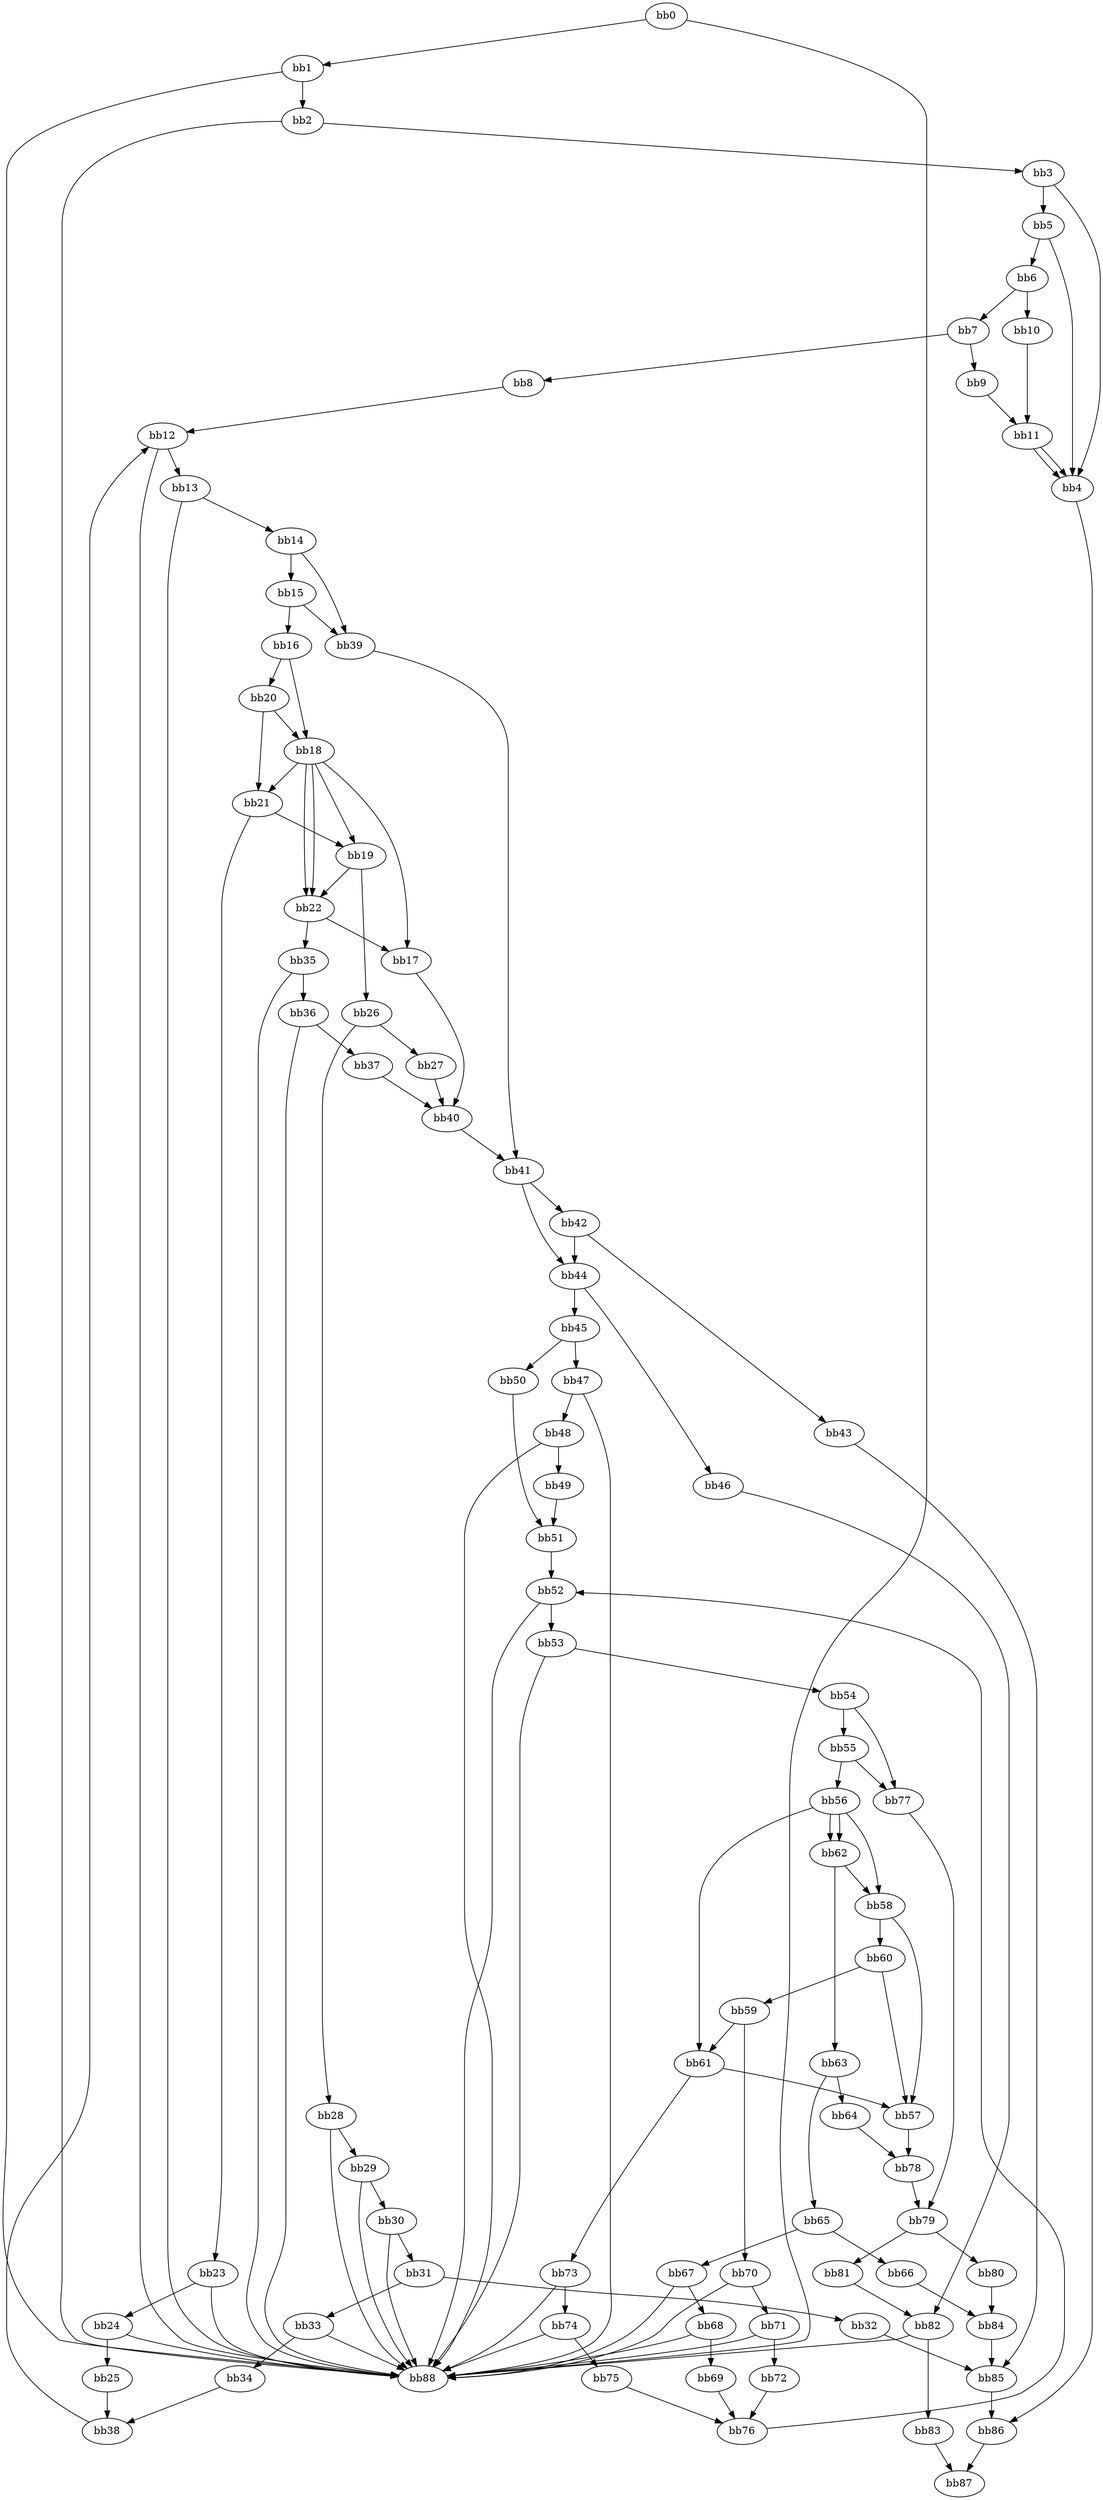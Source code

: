 digraph {
    0 [ label = "bb0\l" ]
    1 [ label = "bb1\l" ]
    2 [ label = "bb2\l" ]
    3 [ label = "bb3\l" ]
    4 [ label = "bb4\l" ]
    5 [ label = "bb5\l" ]
    6 [ label = "bb6\l" ]
    7 [ label = "bb7\l" ]
    8 [ label = "bb8\l" ]
    9 [ label = "bb9\l" ]
    10 [ label = "bb10\l" ]
    11 [ label = "bb11\l" ]
    12 [ label = "bb12\l" ]
    13 [ label = "bb13\l" ]
    14 [ label = "bb14\l" ]
    15 [ label = "bb15\l" ]
    16 [ label = "bb16\l" ]
    17 [ label = "bb17\l" ]
    18 [ label = "bb18\l" ]
    19 [ label = "bb19\l" ]
    20 [ label = "bb20\l" ]
    21 [ label = "bb21\l" ]
    22 [ label = "bb22\l" ]
    23 [ label = "bb23\l" ]
    24 [ label = "bb24\l" ]
    25 [ label = "bb25\l" ]
    26 [ label = "bb26\l" ]
    27 [ label = "bb27\l" ]
    28 [ label = "bb28\l" ]
    29 [ label = "bb29\l" ]
    30 [ label = "bb30\l" ]
    31 [ label = "bb31\l" ]
    32 [ label = "bb32\l" ]
    33 [ label = "bb33\l" ]
    34 [ label = "bb34\l" ]
    35 [ label = "bb35\l" ]
    36 [ label = "bb36\l" ]
    37 [ label = "bb37\l" ]
    38 [ label = "bb38\l" ]
    39 [ label = "bb39\l" ]
    40 [ label = "bb40\l" ]
    41 [ label = "bb41\l" ]
    42 [ label = "bb42\l" ]
    43 [ label = "bb43\l" ]
    44 [ label = "bb44\l" ]
    45 [ label = "bb45\l" ]
    46 [ label = "bb46\l" ]
    47 [ label = "bb47\l" ]
    48 [ label = "bb48\l" ]
    49 [ label = "bb49\l" ]
    50 [ label = "bb50\l" ]
    51 [ label = "bb51\l" ]
    52 [ label = "bb52\l" ]
    53 [ label = "bb53\l" ]
    54 [ label = "bb54\l" ]
    55 [ label = "bb55\l" ]
    56 [ label = "bb56\l" ]
    57 [ label = "bb57\l" ]
    58 [ label = "bb58\l" ]
    59 [ label = "bb59\l" ]
    60 [ label = "bb60\l" ]
    61 [ label = "bb61\l" ]
    62 [ label = "bb62\l" ]
    63 [ label = "bb63\l" ]
    64 [ label = "bb64\l" ]
    65 [ label = "bb65\l" ]
    66 [ label = "bb66\l" ]
    67 [ label = "bb67\l" ]
    68 [ label = "bb68\l" ]
    69 [ label = "bb69\l" ]
    70 [ label = "bb70\l" ]
    71 [ label = "bb71\l" ]
    72 [ label = "bb72\l" ]
    73 [ label = "bb73\l" ]
    74 [ label = "bb74\l" ]
    75 [ label = "bb75\l" ]
    76 [ label = "bb76\l" ]
    77 [ label = "bb77\l" ]
    78 [ label = "bb78\l" ]
    79 [ label = "bb79\l" ]
    80 [ label = "bb80\l" ]
    81 [ label = "bb81\l" ]
    82 [ label = "bb82\l" ]
    83 [ label = "bb83\l" ]
    84 [ label = "bb84\l" ]
    85 [ label = "bb85\l" ]
    86 [ label = "bb86\l" ]
    87 [ label = "bb87\l" ]
    88 [ label = "bb88\l" ]
    0 -> 1 [ ]
    0 -> 88 [ ]
    1 -> 2 [ ]
    1 -> 88 [ ]
    2 -> 3 [ ]
    2 -> 88 [ ]
    3 -> 4 [ ]
    3 -> 5 [ ]
    4 -> 86 [ ]
    5 -> 4 [ ]
    5 -> 6 [ ]
    6 -> 7 [ ]
    6 -> 10 [ ]
    7 -> 8 [ ]
    7 -> 9 [ ]
    8 -> 12 [ ]
    9 -> 11 [ ]
    10 -> 11 [ ]
    11 -> 4 [ ]
    11 -> 4 [ ]
    12 -> 13 [ ]
    12 -> 88 [ ]
    13 -> 14 [ ]
    13 -> 88 [ ]
    14 -> 15 [ ]
    14 -> 39 [ ]
    15 -> 16 [ ]
    15 -> 39 [ ]
    16 -> 18 [ ]
    16 -> 20 [ ]
    17 -> 40 [ ]
    18 -> 17 [ ]
    18 -> 19 [ ]
    18 -> 21 [ ]
    18 -> 22 [ ]
    18 -> 22 [ ]
    19 -> 22 [ ]
    19 -> 26 [ ]
    20 -> 18 [ ]
    20 -> 21 [ ]
    21 -> 19 [ ]
    21 -> 23 [ ]
    22 -> 17 [ ]
    22 -> 35 [ ]
    23 -> 24 [ ]
    23 -> 88 [ ]
    24 -> 25 [ ]
    24 -> 88 [ ]
    25 -> 38 [ ]
    26 -> 27 [ ]
    26 -> 28 [ ]
    27 -> 40 [ ]
    28 -> 29 [ ]
    28 -> 88 [ ]
    29 -> 30 [ ]
    29 -> 88 [ ]
    30 -> 31 [ ]
    30 -> 88 [ ]
    31 -> 32 [ ]
    31 -> 33 [ ]
    32 -> 85 [ ]
    33 -> 34 [ ]
    33 -> 88 [ ]
    34 -> 38 [ ]
    35 -> 36 [ ]
    35 -> 88 [ ]
    36 -> 37 [ ]
    36 -> 88 [ ]
    37 -> 40 [ ]
    38 -> 12 [ ]
    39 -> 41 [ ]
    40 -> 41 [ ]
    41 -> 42 [ ]
    41 -> 44 [ ]
    42 -> 43 [ ]
    42 -> 44 [ ]
    43 -> 85 [ ]
    44 -> 45 [ ]
    44 -> 46 [ ]
    45 -> 47 [ ]
    45 -> 50 [ ]
    46 -> 82 [ ]
    47 -> 48 [ ]
    47 -> 88 [ ]
    48 -> 49 [ ]
    48 -> 88 [ ]
    49 -> 51 [ ]
    50 -> 51 [ ]
    51 -> 52 [ ]
    52 -> 53 [ ]
    52 -> 88 [ ]
    53 -> 54 [ ]
    53 -> 88 [ ]
    54 -> 55 [ ]
    54 -> 77 [ ]
    55 -> 56 [ ]
    55 -> 77 [ ]
    56 -> 58 [ ]
    56 -> 61 [ ]
    56 -> 62 [ ]
    56 -> 62 [ ]
    57 -> 78 [ ]
    58 -> 57 [ ]
    58 -> 60 [ ]
    59 -> 61 [ ]
    59 -> 70 [ ]
    60 -> 57 [ ]
    60 -> 59 [ ]
    61 -> 57 [ ]
    61 -> 73 [ ]
    62 -> 58 [ ]
    62 -> 63 [ ]
    63 -> 64 [ ]
    63 -> 65 [ ]
    64 -> 78 [ ]
    65 -> 66 [ ]
    65 -> 67 [ ]
    66 -> 84 [ ]
    67 -> 68 [ ]
    67 -> 88 [ ]
    68 -> 69 [ ]
    68 -> 88 [ ]
    69 -> 76 [ ]
    70 -> 71 [ ]
    70 -> 88 [ ]
    71 -> 72 [ ]
    71 -> 88 [ ]
    72 -> 76 [ ]
    73 -> 74 [ ]
    73 -> 88 [ ]
    74 -> 75 [ ]
    74 -> 88 [ ]
    75 -> 76 [ ]
    76 -> 52 [ ]
    77 -> 79 [ ]
    78 -> 79 [ ]
    79 -> 80 [ ]
    79 -> 81 [ ]
    80 -> 84 [ ]
    81 -> 82 [ ]
    82 -> 83 [ ]
    82 -> 88 [ ]
    83 -> 87 [ ]
    84 -> 85 [ ]
    85 -> 86 [ ]
    86 -> 87 [ ]
}

